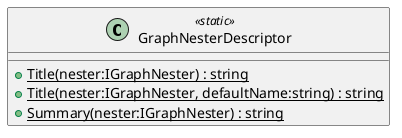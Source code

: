 @startuml
class GraphNesterDescriptor <<static>> {
    + {static} Title(nester:IGraphNester) : string
    + {static} Title(nester:IGraphNester, defaultName:string) : string
    + {static} Summary(nester:IGraphNester) : string
}
@enduml
